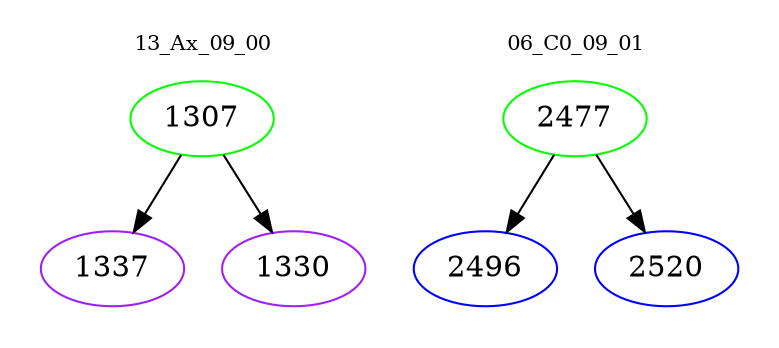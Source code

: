digraph{
subgraph cluster_0 {
color = white
label = "13_Ax_09_00";
fontsize=10;
T0_1307 [label="1307", color="green"]
T0_1307 -> T0_1337 [color="black"]
T0_1337 [label="1337", color="purple"]
T0_1307 -> T0_1330 [color="black"]
T0_1330 [label="1330", color="purple"]
}
subgraph cluster_1 {
color = white
label = "06_C0_09_01";
fontsize=10;
T1_2477 [label="2477", color="green"]
T1_2477 -> T1_2496 [color="black"]
T1_2496 [label="2496", color="blue"]
T1_2477 -> T1_2520 [color="black"]
T1_2520 [label="2520", color="blue"]
}
}
